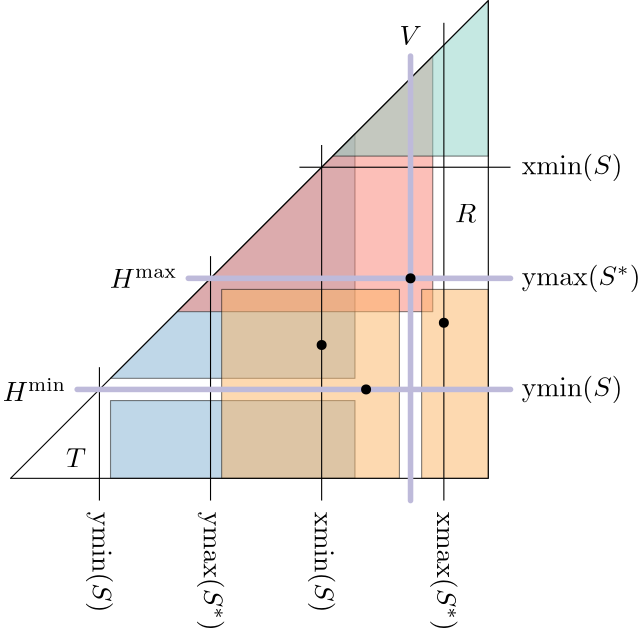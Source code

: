 <?xml version="1.0"?>
<!DOCTYPE ipe SYSTEM "ipe.dtd">
<ipe version="70206" creator="Ipe 7.2.7">
<info created="D:20170201142402" modified="D:20170525065950"/>
<preamble>\usepackage{amsmath}
\DeclareMathOperator{\xmin}{xmin}
\DeclareMathOperator{\xmax}{xmax}
\DeclareMathOperator{\ymin}{ymin}
\DeclareMathOperator{\ymax}{ymax}</preamble>
<ipestyle name="basic">
<symbol name="arrow/arc(spx)">
<path stroke="sym-stroke" fill="sym-stroke" pen="sym-pen">
0 0 m
-1 0.333 l
-1 -0.333 l
h
</path>
</symbol>
<symbol name="arrow/farc(spx)">
<path stroke="sym-stroke" fill="white" pen="sym-pen">
0 0 m
-1 0.333 l
-1 -0.333 l
h
</path>
</symbol>
<symbol name="arrow/ptarc(spx)">
<path stroke="sym-stroke" fill="sym-stroke" pen="sym-pen">
0 0 m
-1 0.333 l
-0.8 0 l
-1 -0.333 l
h
</path>
</symbol>
<symbol name="arrow/fptarc(spx)">
<path stroke="sym-stroke" fill="white" pen="sym-pen">
0 0 m
-1 0.333 l
-0.8 0 l
-1 -0.333 l
h
</path>
</symbol>
<symbol name="mark/circle(sx)" transformations="translations">
<path fill="sym-stroke">
0.6 0 0 0.6 0 0 e
0.4 0 0 0.4 0 0 e
</path>
</symbol>
<symbol name="mark/disk(sx)" transformations="translations">
<path fill="sym-stroke">
0.6 0 0 0.6 0 0 e
</path>
</symbol>
<symbol name="mark/fdisk(sfx)" transformations="translations">
<group>
<path fill="sym-fill">
0.5 0 0 0.5 0 0 e
</path>
<path fill="sym-stroke" fillrule="eofill">
0.6 0 0 0.6 0 0 e
0.4 0 0 0.4 0 0 e
</path>
</group>
</symbol>
<symbol name="mark/box(sx)" transformations="translations">
<path fill="sym-stroke" fillrule="eofill">
-0.6 -0.6 m
0.6 -0.6 l
0.6 0.6 l
-0.6 0.6 l
h
-0.4 -0.4 m
0.4 -0.4 l
0.4 0.4 l
-0.4 0.4 l
h
</path>
</symbol>
<symbol name="mark/square(sx)" transformations="translations">
<path fill="sym-stroke">
-0.6 -0.6 m
0.6 -0.6 l
0.6 0.6 l
-0.6 0.6 l
h
</path>
</symbol>
<symbol name="mark/fsquare(sfx)" transformations="translations">
<group>
<path fill="sym-fill">
-0.5 -0.5 m
0.5 -0.5 l
0.5 0.5 l
-0.5 0.5 l
h
</path>
<path fill="sym-stroke" fillrule="eofill">
-0.6 -0.6 m
0.6 -0.6 l
0.6 0.6 l
-0.6 0.6 l
h
-0.4 -0.4 m
0.4 -0.4 l
0.4 0.4 l
-0.4 0.4 l
h
</path>
</group>
</symbol>
<symbol name="mark/cross(sx)" transformations="translations">
<group>
<path fill="sym-stroke">
-0.43 -0.57 m
0.57 0.43 l
0.43 0.57 l
-0.57 -0.43 l
h
</path>
<path fill="sym-stroke">
-0.43 0.57 m
0.57 -0.43 l
0.43 -0.57 l
-0.57 0.43 l
h
</path>
</group>
</symbol>
<symbol name="arrow/fnormal(spx)">
<path stroke="sym-stroke" fill="white" pen="sym-pen">
0 0 m
-1 0.333 l
-1 -0.333 l
h
</path>
</symbol>
<symbol name="arrow/pointed(spx)">
<path stroke="sym-stroke" fill="sym-stroke" pen="sym-pen">
0 0 m
-1 0.333 l
-0.8 0 l
-1 -0.333 l
h
</path>
</symbol>
<symbol name="arrow/fpointed(spx)">
<path stroke="sym-stroke" fill="white" pen="sym-pen">
0 0 m
-1 0.333 l
-0.8 0 l
-1 -0.333 l
h
</path>
</symbol>
<symbol name="arrow/linear(spx)">
<path stroke="sym-stroke" pen="sym-pen">
-1 0.333 m
0 0 l
-1 -0.333 l
</path>
</symbol>
<symbol name="arrow/fdouble(spx)">
<path stroke="sym-stroke" fill="white" pen="sym-pen">
0 0 m
-1 0.333 l
-1 -0.333 l
h
-1 0 m
-2 0.333 l
-2 -0.333 l
h
</path>
</symbol>
<symbol name="arrow/double(spx)">
<path stroke="sym-stroke" fill="sym-stroke" pen="sym-pen">
0 0 m
-1 0.333 l
-1 -0.333 l
h
-1 0 m
-2 0.333 l
-2 -0.333 l
h
</path>
</symbol>
<pen name="heavier" value="0.8"/>
<pen name="fat" value="1.2"/>
<pen name="ultrafat" value="2"/>
<symbolsize name="large" value="5"/>
<symbolsize name="small" value="2"/>
<symbolsize name="tiny" value="1.1"/>
<arrowsize name="large" value="10"/>
<arrowsize name="small" value="5"/>
<arrowsize name="tiny" value="3"/>
<color name="red" value="1 0 0"/>
<color name="green" value="0 1 0"/>
<color name="blue" value="0 0 1"/>
<color name="yellow" value="1 1 0"/>
<color name="orange" value="1 0.647 0"/>
<color name="gold" value="1 0.843 0"/>
<color name="purple" value="0.627 0.125 0.941"/>
<color name="gray" value="0.745"/>
<color name="brown" value="0.647 0.165 0.165"/>
<color name="navy" value="0 0 0.502"/>
<color name="pink" value="1 0.753 0.796"/>
<color name="seagreen" value="0.18 0.545 0.341"/>
<color name="turquoise" value="0.251 0.878 0.816"/>
<color name="violet" value="0.933 0.51 0.933"/>
<color name="darkblue" value="0 0 0.545"/>
<color name="darkcyan" value="0 0.545 0.545"/>
<color name="darkgray" value="0.663"/>
<color name="darkgreen" value="0 0.392 0"/>
<color name="darkmagenta" value="0.545 0 0.545"/>
<color name="darkorange" value="1 0.549 0"/>
<color name="darkred" value="0.545 0 0"/>
<color name="lightblue" value="0.678 0.847 0.902"/>
<color name="lightcyan" value="0.878 1 1"/>
<color name="lightgray" value="0.827"/>
<color name="lightgreen" value="0.565 0.933 0.565"/>
<color name="lightyellow" value="1 1 0.878"/>
<dashstyle name="dashed" value="[4] 0"/>
<dashstyle name="dotted" value="[1 3] 0"/>
<dashstyle name="dash dotted" value="[4 2 1 2] 0"/>
<dashstyle name="dash dot dotted" value="[4 2 1 2 1 2] 0"/>
<textsize name="large" value="\large"/>
<textsize name="small" value="\small"/>
<textsize name="tiny" value="\tiny"/>
<textsize name="Large" value="\Large"/>
<textsize name="LARGE" value="\LARGE"/>
<textsize name="huge" value="\huge"/>
<textsize name="Huge" value="\Huge"/>
<textsize name="footnote" value="\footnotesize"/>
<textstyle name="center" begin="\begin{center}" end="\end{center}"/>
<textstyle name="itemize" begin="\begin{itemize}" end="\end{itemize}"/>
<textstyle name="item" begin="\begin{itemize}\item{}" end="\end{itemize}"/>
<gridsize name="4 pts" value="4"/>
<gridsize name="8 pts (~3 mm)" value="8"/>
<gridsize name="16 pts (~6 mm)" value="16"/>
<gridsize name="32 pts (~12 mm)" value="32"/>
<gridsize name="10 pts (~3.5 mm)" value="10"/>
<gridsize name="20 pts (~7 mm)" value="20"/>
<gridsize name="14 pts (~5 mm)" value="14"/>
<gridsize name="28 pts (~10 mm)" value="28"/>
<gridsize name="56 pts (~20 mm)" value="56"/>
<anglesize name="90 deg" value="90"/>
<anglesize name="60 deg" value="60"/>
<anglesize name="45 deg" value="45"/>
<anglesize name="30 deg" value="30"/>
<anglesize name="22.5 deg" value="22.5"/>
<opacity name="10%" value="0.1"/>
<opacity name="30%" value="0.3"/>
<opacity name="50%" value="0.5"/>
<opacity name="75%" value="0.75"/>
<tiling name="falling" angle="-60" step="4" width="1"/>
<tiling name="rising" angle="30" step="4" width="1"/>
</ipestyle>
<ipestyle name="colors">
<color name="aliceblue" value="0.941 0.973 1"/>
<color name="brew1" value="0.552 0.827 0.78"/>
<color name="brew2" value="1 1 0.701"/>
<color name="brew3" value="0.745 0.729 0.854"/>
<color name="brew4" value="0.984 0.501 0.447"/>
<color name="brew5" value="0.501 0.694 0.827"/>
<color name="brew6" value="0.992 0.705 0.384"/>
<color name="brew7" value="0.701 0.87 0.411"/>
<color name="brew8" value="0.988 0.803 0.898"/>
</ipestyle>
<ipestyle>
<opacity name="10%" value="0.1"/>
<opacity name="30%" value="0.3"/>
<opacity name="50%" value="0.5"/>
<opacity name="20%" value="0.2"/>
<opacity name="40%" value="0.4"/>
<opacity name="60%" value="0.6"/>
<opacity name="70%" value="0.7"/>
<opacity name="80%" value="0.8"/>
<opacity name="90%" value="0.9"/>
</ipestyle>
<page>
<layer name="alpha"/>
<view layers="alpha" active="alpha"/>
<path layer="alpha" stroke="black" fill="brew5" opacity="50%">
212 612 m
124 612 l
124 584 l
212 584 l
h
</path>
<path stroke="black" fill="brew5" opacity="50%">
212 620 m
212 708 l
124 620 l
h
</path>
<path stroke="black" fill="brew4" opacity="50%">
240 644 m
148 644 l
240 736 l
h
</path>
<path stroke="black" fill="brew6" opacity="50%">
236 652 m
260 652 l
260 584 l
236 584 l
h
</path>
<path stroke="black" fill="brew6" opacity="50%">
228 652 m
164 652 l
164 584 l
228 584 l
h
</path>
<path stroke="black" fill="brew1" opacity="50%">
204 700 m
260 700 l
260 756 l
h
</path>
<path stroke="black">
244 576 m
244 748 l
</path>
<path stroke="black">
200 576 m
200 704 l
</path>
<path stroke="black">
160 576 m
160 664 l
</path>
<path stroke="black">
120 576 m
120 624 l
</path>
<path stroke="black">
192 696 m
268 696 l
</path>
<use name="mark/disk(sx)" pos="200 632" size="normal" stroke="black"/>
<use name="mark/disk(sx)" pos="244 640" size="normal" stroke="black"/>
<text matrix="1 0 0 1 20 0" transformations="translations" pos="128 656" stroke="black" type="label" width="24.291" height="6.808" depth="0" halign="right" valign="center" style="math">H^{\max}</text>
<text matrix="1 0 0 1 -20 -40" transformations="translations" pos="128 656" stroke="black" type="label" width="22.79" height="8.306" depth="0" halign="right" valign="center" style="math">H^{\min}</text>
<text matrix="1 0 0 1 4 -4" transformations="translations" pos="228 744" stroke="black" type="label" width="8.025" height="6.808" depth="0" halign="center" valign="baseline" style="math">V</text>
<path stroke="black">
260 756 m
88 584 l
260 584 l
h
</path>
<path stroke="brew3" pen="ultrafat" cap="1">
152 656 m
268 656 l
</path>
<path stroke="brew3" pen="ultrafat" cap="1">
112 616 m
268 616 l
</path>
<path stroke="brew3" pen="ultrafat" cap="1">
232 576 m
232 736 l
</path>
<use name="mark/disk(sx)" pos="232 656" size="normal" stroke="black"/>
<use name="mark/disk(sx)" pos="216 616" size="normal" stroke="black"/>
<text transformations="translations" pos="248 676" stroke="black" type="label" width="7.641" height="6.808" depth="0" valign="baseline" style="math">R</text>
<text transformations="translations" pos="108 588" stroke="black" type="label" width="7.206" height="6.808" depth="0" valign="baseline" style="math">T</text>
<text matrix="1 0 0 1 -8 4" transformations="translations" pos="280 612" stroke="black" type="label" width="36.295" height="7.473" depth="2.49" valign="center" style="math">\ymin(S)</text>
<text matrix="1 0 0 1 -8 44" transformations="translations" pos="280 612" stroke="black" type="label" width="42.812" height="7.473" depth="2.49" valign="center" style="math">\ymax(S^*)</text>
<text matrix="1 0 0 1 -8 84" transformations="translations" pos="280 612" stroke="black" type="label" width="36.295" height="7.473" depth="2.49" valign="center" style="math">\xmin(S)</text>
<text matrix="0 -1 1 0 -367.965 851.947" transformations="rigid" pos="280 612" stroke="black" type="label" width="42.812" height="7.473" depth="2.49" valign="center" style="math">\xmax(S^*)</text>
<text matrix="0 -1 1 0 -411.965 851.947" transformations="rigid" pos="280 612" stroke="black" type="label" width="36.295" height="7.473" depth="2.49" valign="center" style="math">\xmin(S)</text>
<text matrix="0 -1 1 0 -451.965 851.947" transformations="rigid" pos="280 612" stroke="black" type="label" width="42.812" height="7.473" depth="2.49" valign="center" style="math">\ymax(S^*)</text>
<text matrix="0 -1 1 0 -491.965 851.947" transformations="rigid" pos="280 612" stroke="black" type="label" width="36.295" height="7.473" depth="2.49" valign="center" style="math">\ymin(S)</text>
</page>
</ipe>
